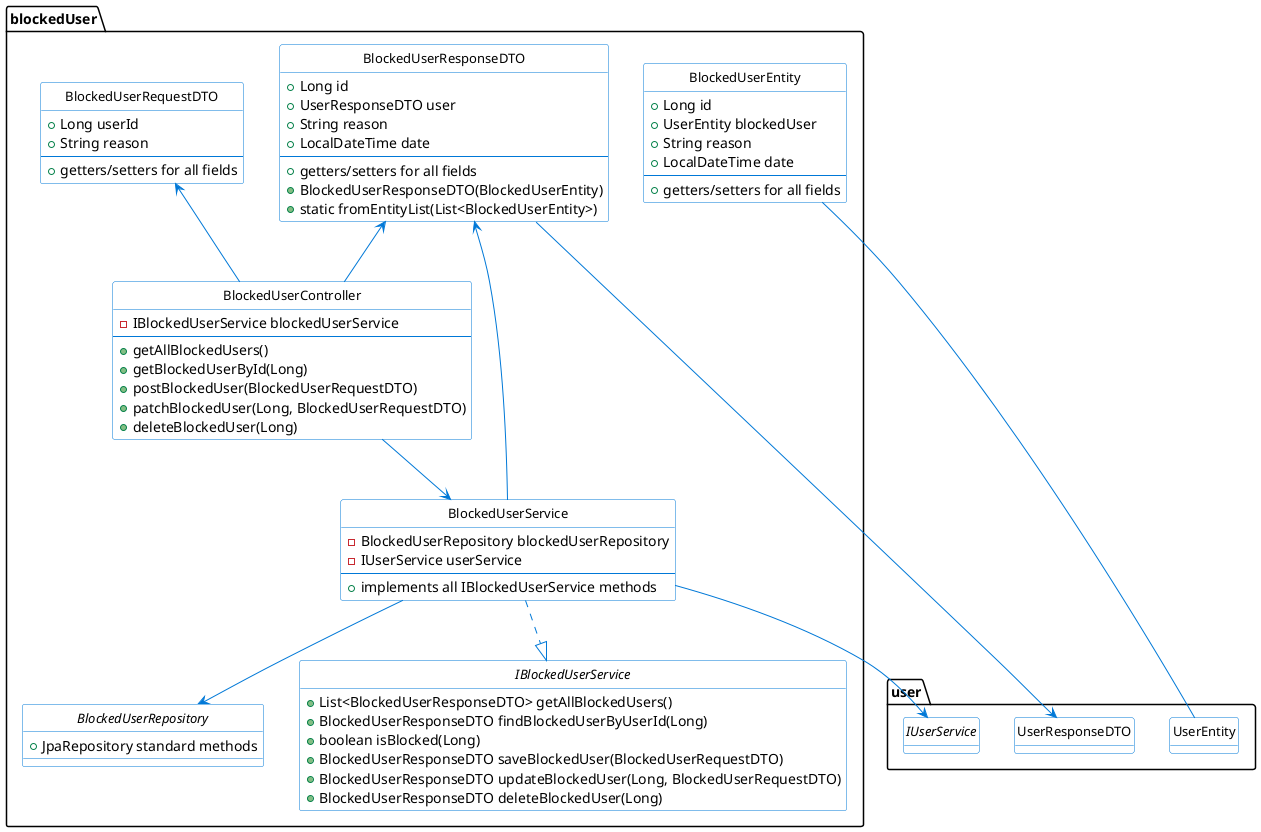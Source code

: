 @startuml

' Configuración general
skinparam class {
    BackgroundColor White
    ArrowColor #0078D7
    BorderColor #0078D7
    FontSize 13
}
hide circle
hide empty fields

package "blockedUser" {
    class BlockedUserEntity {
        + Long id
        + UserEntity blockedUser
        + String reason
        + LocalDateTime date
        --
        + getters/setters for all fields
    }

    class BlockedUserRequestDTO {
        + Long userId
        + String reason
        --
        + getters/setters for all fields
    }

    class BlockedUserResponseDTO {
        + Long id
        + UserResponseDTO user
        + String reason
        + LocalDateTime date
        --
        + getters/setters for all fields
        + BlockedUserResponseDTO(BlockedUserEntity)
        + static fromEntityList(List<BlockedUserEntity>)
    }

    interface IBlockedUserService {
        + List<BlockedUserResponseDTO> getAllBlockedUsers()
        + BlockedUserResponseDTO findBlockedUserByUserId(Long)
        + boolean isBlocked(Long)
        + BlockedUserResponseDTO saveBlockedUser(BlockedUserRequestDTO)
        + BlockedUserResponseDTO updateBlockedUser(Long, BlockedUserRequestDTO)
        + BlockedUserResponseDTO deleteBlockedUser(Long)
    }

    class BlockedUserService {
        - BlockedUserRepository blockedUserRepository
        - IUserService userService
        --
        + implements all IBlockedUserService methods
    }

    class BlockedUserController {
        - IBlockedUserService blockedUserService
        --
        + getAllBlockedUsers()
        + getBlockedUserById(Long)
        + postBlockedUser(BlockedUserRequestDTO)
        + patchBlockedUser(Long, BlockedUserRequestDTO)
        + deleteBlockedUser(Long)
    }

    interface BlockedUserRepository {
        + JpaRepository standard methods
    }
}

' External dependencies (simplified)
package "user" {
    class UserEntity {}
    class UserResponseDTO {}
    interface IUserService {}
}

' Relationships
BlockedUserEntity -- UserEntity

BlockedUserService ..|> IBlockedUserService
BlockedUserService --> BlockedUserRepository
BlockedUserService --> IUserService

BlockedUserController --> BlockedUserService

BlockedUserResponseDTO --> UserResponseDTO

BlockedUserRequestDTO <-- BlockedUserController
BlockedUserResponseDTO <-- BlockedUserController
BlockedUserResponseDTO <-- BlockedUserService

@enduml